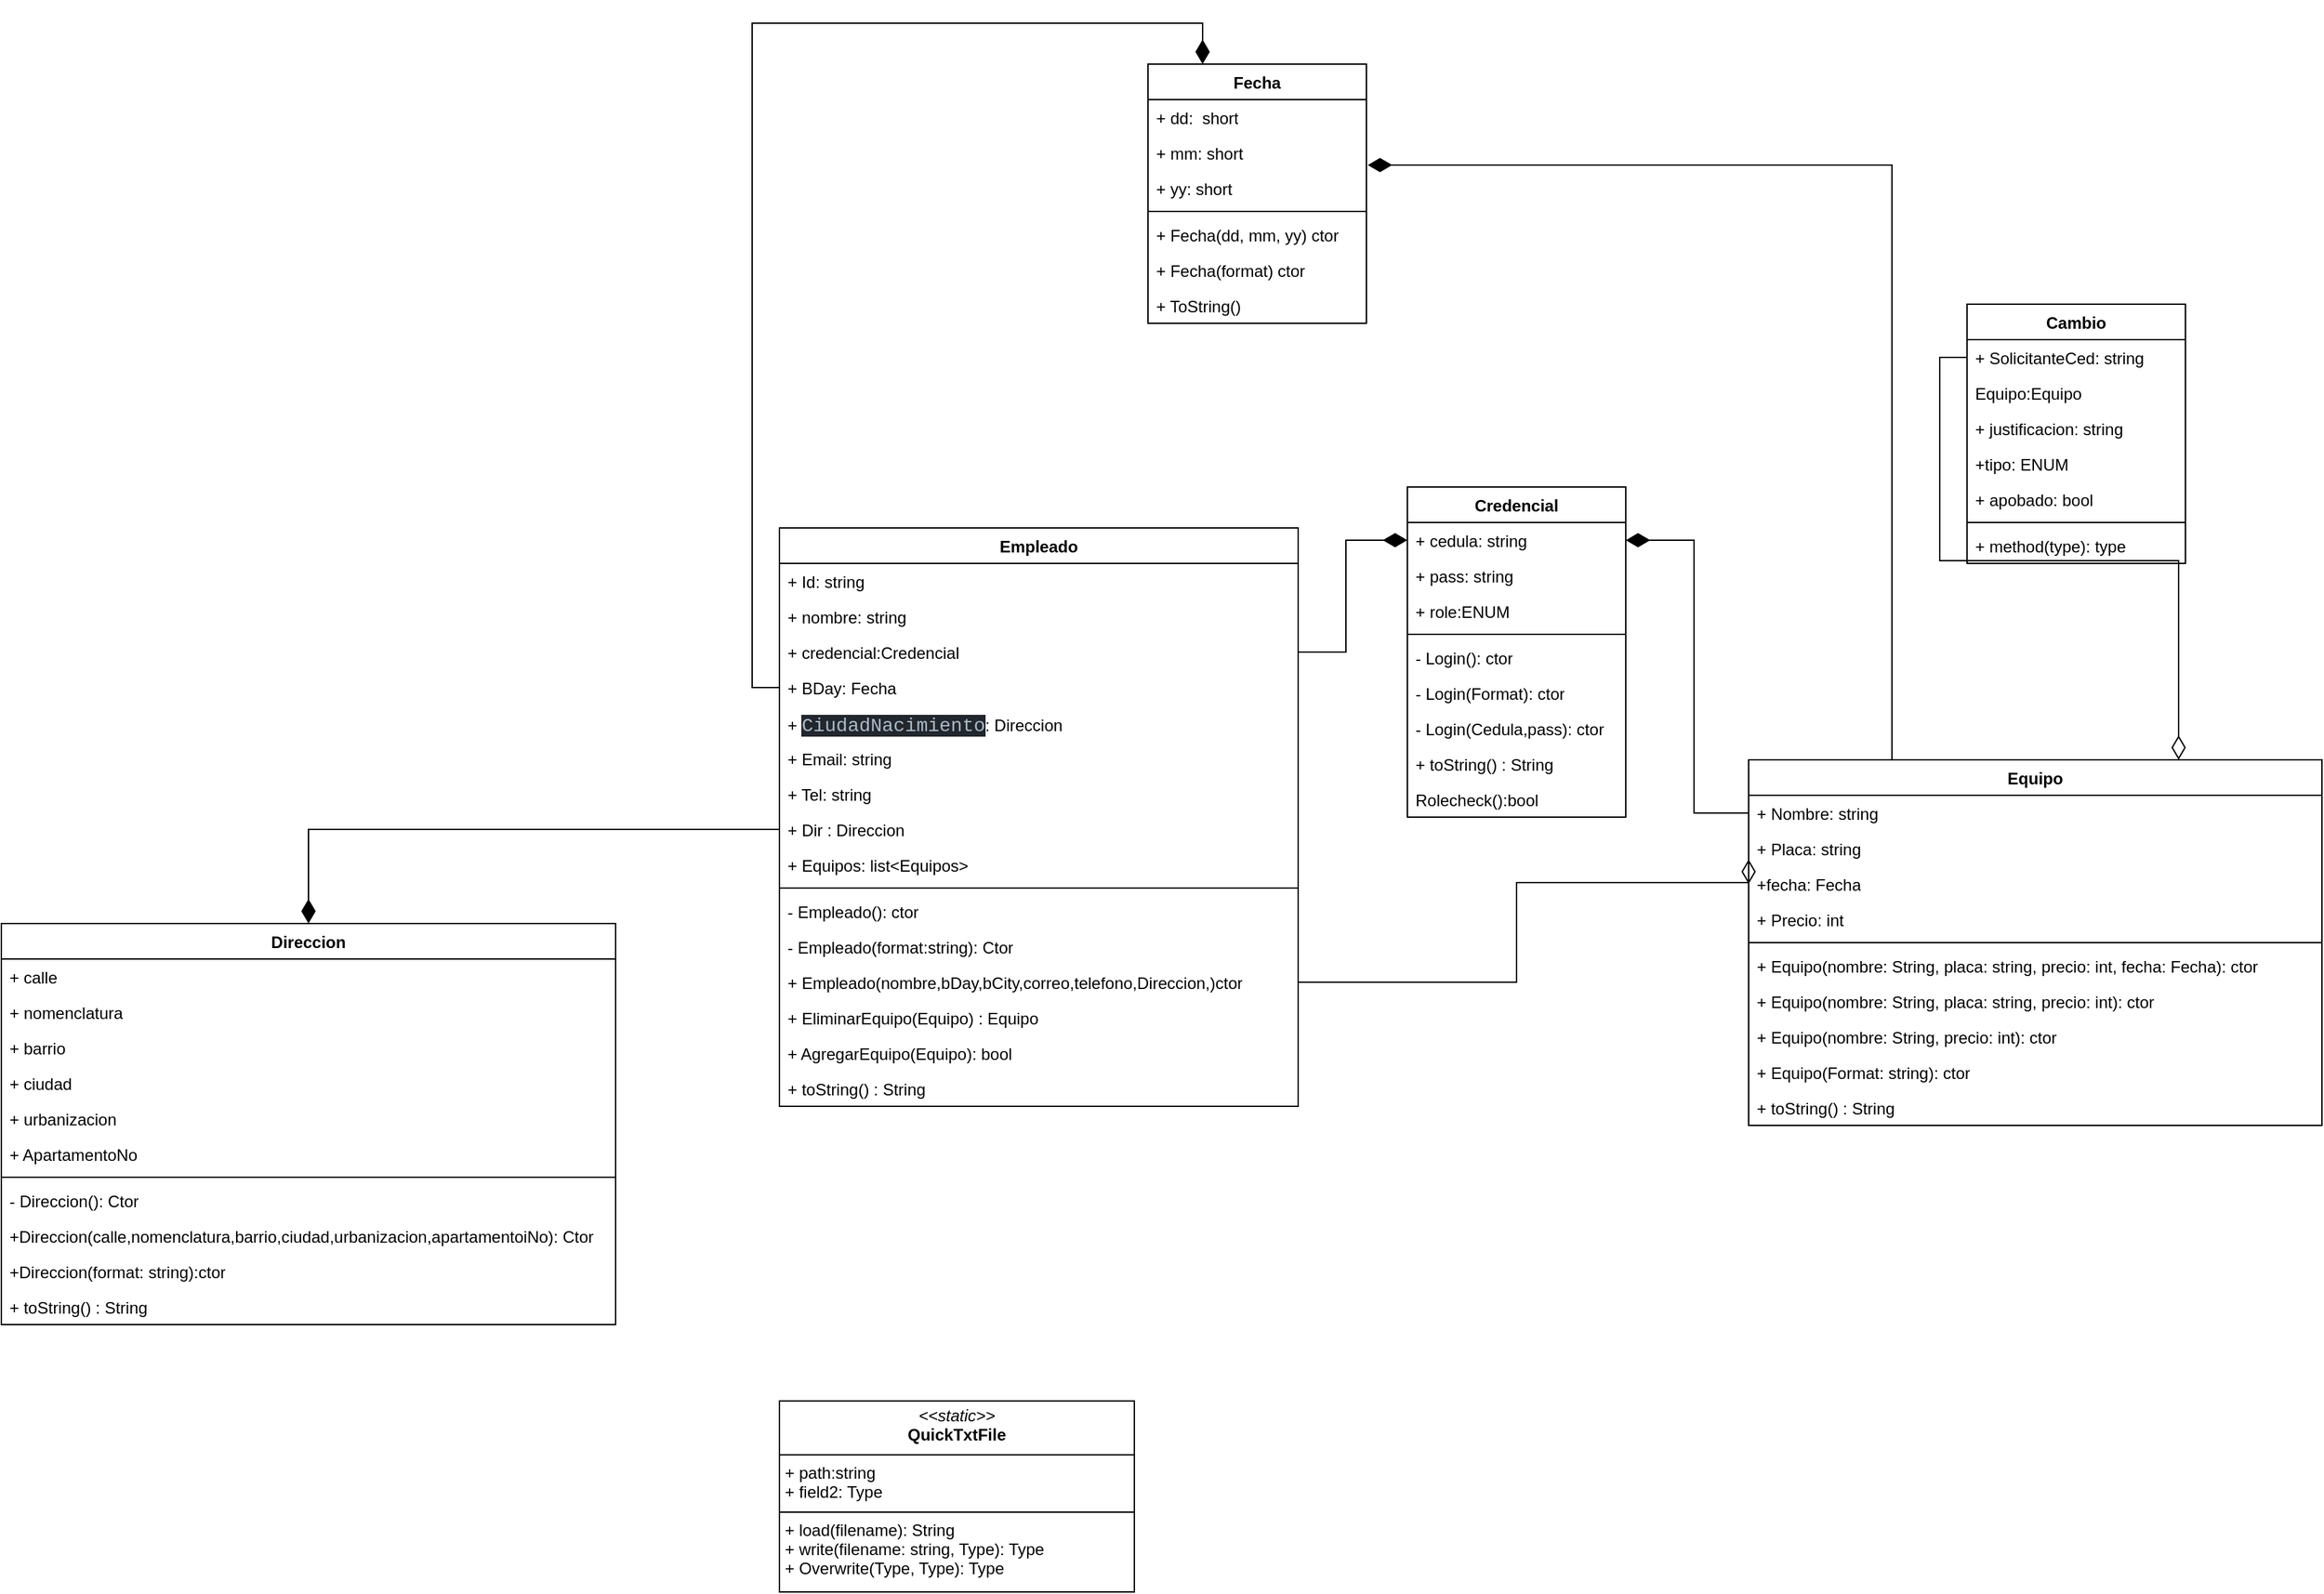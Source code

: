 <mxfile version="26.0.4">
  <diagram id="C5RBs43oDa-KdzZeNtuy" name="Page-1">
    <mxGraphModel dx="2261" dy="2053" grid="1" gridSize="10" guides="1" tooltips="1" connect="1" arrows="1" fold="1" page="1" pageScale="1" pageWidth="827" pageHeight="1169" math="0" shadow="0">
      <root>
        <mxCell id="WIyWlLk6GJQsqaUBKTNV-0" />
        <mxCell id="WIyWlLk6GJQsqaUBKTNV-1" parent="WIyWlLk6GJQsqaUBKTNV-0" />
        <mxCell id="ZdUI3SXpJkCqyWtILBVJ-0" value="Empleado" style="swimlane;fontStyle=1;align=center;verticalAlign=top;childLayout=stackLayout;horizontal=1;startSize=26;horizontalStack=0;resizeParent=1;resizeParentMax=0;resizeLast=0;collapsible=1;marginBottom=0;whiteSpace=wrap;html=1;" parent="WIyWlLk6GJQsqaUBKTNV-1" vertex="1">
          <mxGeometry x="-170" y="40" width="380" height="424" as="geometry" />
        </mxCell>
        <mxCell id="7TW76NbeuyDoqhEJwyQ5-0" value="+ Id: string" style="text;strokeColor=none;fillColor=none;align=left;verticalAlign=top;spacingLeft=4;spacingRight=4;overflow=hidden;rotatable=0;points=[[0,0.5],[1,0.5]];portConstraint=eastwest;whiteSpace=wrap;html=1;" vertex="1" parent="ZdUI3SXpJkCqyWtILBVJ-0">
          <mxGeometry y="26" width="380" height="26" as="geometry" />
        </mxCell>
        <mxCell id="ZdUI3SXpJkCqyWtILBVJ-1" value="+ nombre: string" style="text;strokeColor=none;fillColor=none;align=left;verticalAlign=top;spacingLeft=4;spacingRight=4;overflow=hidden;rotatable=0;points=[[0,0.5],[1,0.5]];portConstraint=eastwest;whiteSpace=wrap;html=1;" parent="ZdUI3SXpJkCqyWtILBVJ-0" vertex="1">
          <mxGeometry y="52" width="380" height="26" as="geometry" />
        </mxCell>
        <mxCell id="vxeUpSe_MEf5CxoSm9Vc-2" value="+ credencial:Credencial" style="text;strokeColor=none;fillColor=none;align=left;verticalAlign=top;spacingLeft=4;spacingRight=4;overflow=hidden;rotatable=0;points=[[0,0.5],[1,0.5]];portConstraint=eastwest;whiteSpace=wrap;html=1;" parent="ZdUI3SXpJkCqyWtILBVJ-0" vertex="1">
          <mxGeometry y="78" width="380" height="26" as="geometry" />
        </mxCell>
        <mxCell id="vxeUpSe_MEf5CxoSm9Vc-3" value="+ BDay: Fecha" style="text;strokeColor=none;fillColor=none;align=left;verticalAlign=top;spacingLeft=4;spacingRight=4;overflow=hidden;rotatable=0;points=[[0,0.5],[1,0.5]];portConstraint=eastwest;whiteSpace=wrap;html=1;" parent="ZdUI3SXpJkCqyWtILBVJ-0" vertex="1">
          <mxGeometry y="104" width="380" height="26" as="geometry" />
        </mxCell>
        <mxCell id="vxeUpSe_MEf5CxoSm9Vc-4" value="+&amp;nbsp;&lt;span style=&quot;background-color: rgb(34, 39, 46); color: rgb(173, 186, 199); font-family: Consolas, &amp;quot;Courier New&amp;quot;, monospace; font-size: 14px; white-space: pre;&quot;&gt;CiudadNacimiento&lt;/span&gt;&lt;span style=&quot;background-color: transparent; color: light-dark(rgb(0, 0, 0), rgb(255, 255, 255));&quot;&gt;: Direccion&lt;/span&gt;" style="text;strokeColor=none;fillColor=none;align=left;verticalAlign=top;spacingLeft=4;spacingRight=4;overflow=hidden;rotatable=0;points=[[0,0.5],[1,0.5]];portConstraint=eastwest;whiteSpace=wrap;html=1;" parent="ZdUI3SXpJkCqyWtILBVJ-0" vertex="1">
          <mxGeometry y="130" width="380" height="26" as="geometry" />
        </mxCell>
        <mxCell id="vxeUpSe_MEf5CxoSm9Vc-5" value="+ Email: string" style="text;strokeColor=none;fillColor=none;align=left;verticalAlign=top;spacingLeft=4;spacingRight=4;overflow=hidden;rotatable=0;points=[[0,0.5],[1,0.5]];portConstraint=eastwest;whiteSpace=wrap;html=1;" parent="ZdUI3SXpJkCqyWtILBVJ-0" vertex="1">
          <mxGeometry y="156" width="380" height="26" as="geometry" />
        </mxCell>
        <mxCell id="vxeUpSe_MEf5CxoSm9Vc-6" value="+ Tel: string" style="text;strokeColor=none;fillColor=none;align=left;verticalAlign=top;spacingLeft=4;spacingRight=4;overflow=hidden;rotatable=0;points=[[0,0.5],[1,0.5]];portConstraint=eastwest;whiteSpace=wrap;html=1;" parent="ZdUI3SXpJkCqyWtILBVJ-0" vertex="1">
          <mxGeometry y="182" width="380" height="26" as="geometry" />
        </mxCell>
        <mxCell id="vxeUpSe_MEf5CxoSm9Vc-57" value="+ Dir : Direccion" style="text;strokeColor=none;fillColor=none;align=left;verticalAlign=top;spacingLeft=4;spacingRight=4;overflow=hidden;rotatable=0;points=[[0,0.5],[1,0.5]];portConstraint=eastwest;whiteSpace=wrap;html=1;" parent="ZdUI3SXpJkCqyWtILBVJ-0" vertex="1">
          <mxGeometry y="208" width="380" height="26" as="geometry" />
        </mxCell>
        <mxCell id="vxeUpSe_MEf5CxoSm9Vc-61" value="+ Equipos: list&amp;lt;Equipos&amp;gt;" style="text;strokeColor=none;fillColor=none;align=left;verticalAlign=top;spacingLeft=4;spacingRight=4;overflow=hidden;rotatable=0;points=[[0,0.5],[1,0.5]];portConstraint=eastwest;whiteSpace=wrap;html=1;" parent="ZdUI3SXpJkCqyWtILBVJ-0" vertex="1">
          <mxGeometry y="234" width="380" height="26" as="geometry" />
        </mxCell>
        <mxCell id="ZdUI3SXpJkCqyWtILBVJ-2" value="" style="line;strokeWidth=1;fillColor=none;align=left;verticalAlign=middle;spacingTop=-1;spacingLeft=3;spacingRight=3;rotatable=0;labelPosition=right;points=[];portConstraint=eastwest;strokeColor=inherit;" parent="ZdUI3SXpJkCqyWtILBVJ-0" vertex="1">
          <mxGeometry y="260" width="380" height="8" as="geometry" />
        </mxCell>
        <mxCell id="vxeUpSe_MEf5CxoSm9Vc-74" value="- Empleado(): ctor" style="text;strokeColor=none;fillColor=none;align=left;verticalAlign=top;spacingLeft=4;spacingRight=4;overflow=hidden;rotatable=0;points=[[0,0.5],[1,0.5]];portConstraint=eastwest;whiteSpace=wrap;html=1;" parent="ZdUI3SXpJkCqyWtILBVJ-0" vertex="1">
          <mxGeometry y="268" width="380" height="26" as="geometry" />
        </mxCell>
        <mxCell id="l-f4Wty4SoQeA7rM4Igt-6" value="- Empleado(format:string): Ctor" style="text;strokeColor=none;fillColor=none;align=left;verticalAlign=top;spacingLeft=4;spacingRight=4;overflow=hidden;rotatable=0;points=[[0,0.5],[1,0.5]];portConstraint=eastwest;whiteSpace=wrap;html=1;" parent="ZdUI3SXpJkCqyWtILBVJ-0" vertex="1">
          <mxGeometry y="294" width="380" height="26" as="geometry" />
        </mxCell>
        <mxCell id="l-f4Wty4SoQeA7rM4Igt-1" value="+ Empleado(nombre,bDay,bCity,correo,telefono,Direccion,)ctor" style="text;strokeColor=none;fillColor=none;align=left;verticalAlign=top;spacingLeft=4;spacingRight=4;overflow=hidden;rotatable=0;points=[[0,0.5],[1,0.5]];portConstraint=eastwest;whiteSpace=wrap;html=1;" parent="ZdUI3SXpJkCqyWtILBVJ-0" vertex="1">
          <mxGeometry y="320" width="380" height="26" as="geometry" />
        </mxCell>
        <mxCell id="l-f4Wty4SoQeA7rM4Igt-0" value="+ EliminarEquipo(Equipo) : Equipo" style="text;strokeColor=none;fillColor=none;align=left;verticalAlign=top;spacingLeft=4;spacingRight=4;overflow=hidden;rotatable=0;points=[[0,0.5],[1,0.5]];portConstraint=eastwest;whiteSpace=wrap;html=1;" parent="ZdUI3SXpJkCqyWtILBVJ-0" vertex="1">
          <mxGeometry y="346" width="380" height="26" as="geometry" />
        </mxCell>
        <mxCell id="vxeUpSe_MEf5CxoSm9Vc-75" value="+ AgregarEquipo(Equipo): bool" style="text;strokeColor=none;fillColor=none;align=left;verticalAlign=top;spacingLeft=4;spacingRight=4;overflow=hidden;rotatable=0;points=[[0,0.5],[1,0.5]];portConstraint=eastwest;whiteSpace=wrap;html=1;" parent="ZdUI3SXpJkCqyWtILBVJ-0" vertex="1">
          <mxGeometry y="372" width="380" height="26" as="geometry" />
        </mxCell>
        <mxCell id="l-f4Wty4SoQeA7rM4Igt-7" value="+ toString() : String" style="text;strokeColor=none;fillColor=none;align=left;verticalAlign=top;spacingLeft=4;spacingRight=4;overflow=hidden;rotatable=0;points=[[0,0.5],[1,0.5]];portConstraint=eastwest;whiteSpace=wrap;html=1;" parent="ZdUI3SXpJkCqyWtILBVJ-0" vertex="1">
          <mxGeometry y="398" width="380" height="26" as="geometry" />
        </mxCell>
        <mxCell id="vxeUpSe_MEf5CxoSm9Vc-55" style="rounded=0;orthogonalLoop=1;jettySize=auto;html=1;exitX=0.25;exitY=0;exitDx=0;exitDy=0;entryX=0;entryY=0.5;entryDx=0;entryDy=0;startArrow=diamondThin;startFill=1;endArrow=none;endFill=0;startSize=15;endSize=15;edgeStyle=orthogonalEdgeStyle;" parent="WIyWlLk6GJQsqaUBKTNV-1" source="ZdUI3SXpJkCqyWtILBVJ-4" target="vxeUpSe_MEf5CxoSm9Vc-3" edge="1">
          <mxGeometry relative="1" as="geometry" />
        </mxCell>
        <mxCell id="ZdUI3SXpJkCqyWtILBVJ-4" value="Fecha" style="swimlane;fontStyle=1;align=center;verticalAlign=top;childLayout=stackLayout;horizontal=1;startSize=26;horizontalStack=0;resizeParent=1;resizeParentMax=0;resizeLast=0;collapsible=1;marginBottom=0;whiteSpace=wrap;html=1;" parent="WIyWlLk6GJQsqaUBKTNV-1" vertex="1">
          <mxGeometry x="100" y="-300" width="160" height="190" as="geometry" />
        </mxCell>
        <mxCell id="ZdUI3SXpJkCqyWtILBVJ-5" value="+ dd:&amp;nbsp; short" style="text;strokeColor=none;fillColor=none;align=left;verticalAlign=top;spacingLeft=4;spacingRight=4;overflow=hidden;rotatable=0;points=[[0,0.5],[1,0.5]];portConstraint=eastwest;whiteSpace=wrap;html=1;" parent="ZdUI3SXpJkCqyWtILBVJ-4" vertex="1">
          <mxGeometry y="26" width="160" height="26" as="geometry" />
        </mxCell>
        <mxCell id="vxeUpSe_MEf5CxoSm9Vc-0" value="+ mm: short" style="text;strokeColor=none;fillColor=none;align=left;verticalAlign=top;spacingLeft=4;spacingRight=4;overflow=hidden;rotatable=0;points=[[0,0.5],[1,0.5]];portConstraint=eastwest;whiteSpace=wrap;html=1;" parent="ZdUI3SXpJkCqyWtILBVJ-4" vertex="1">
          <mxGeometry y="52" width="160" height="26" as="geometry" />
        </mxCell>
        <mxCell id="vxeUpSe_MEf5CxoSm9Vc-1" value="+ yy: short" style="text;strokeColor=none;fillColor=none;align=left;verticalAlign=top;spacingLeft=4;spacingRight=4;overflow=hidden;rotatable=0;points=[[0,0.5],[1,0.5]];portConstraint=eastwest;whiteSpace=wrap;html=1;" parent="ZdUI3SXpJkCqyWtILBVJ-4" vertex="1">
          <mxGeometry y="78" width="160" height="26" as="geometry" />
        </mxCell>
        <mxCell id="ZdUI3SXpJkCqyWtILBVJ-6" value="" style="line;strokeWidth=1;fillColor=none;align=left;verticalAlign=middle;spacingTop=-1;spacingLeft=3;spacingRight=3;rotatable=0;labelPosition=right;points=[];portConstraint=eastwest;strokeColor=inherit;" parent="ZdUI3SXpJkCqyWtILBVJ-4" vertex="1">
          <mxGeometry y="104" width="160" height="8" as="geometry" />
        </mxCell>
        <mxCell id="ZdUI3SXpJkCqyWtILBVJ-7" value="+ Fecha(dd, mm, yy) ctor" style="text;strokeColor=none;fillColor=none;align=left;verticalAlign=top;spacingLeft=4;spacingRight=4;overflow=hidden;rotatable=0;points=[[0,0.5],[1,0.5]];portConstraint=eastwest;whiteSpace=wrap;html=1;" parent="ZdUI3SXpJkCqyWtILBVJ-4" vertex="1">
          <mxGeometry y="112" width="160" height="26" as="geometry" />
        </mxCell>
        <mxCell id="l-f4Wty4SoQeA7rM4Igt-8" value="+ Fecha(format) ctor" style="text;strokeColor=none;fillColor=none;align=left;verticalAlign=top;spacingLeft=4;spacingRight=4;overflow=hidden;rotatable=0;points=[[0,0.5],[1,0.5]];portConstraint=eastwest;whiteSpace=wrap;html=1;" parent="ZdUI3SXpJkCqyWtILBVJ-4" vertex="1">
          <mxGeometry y="138" width="160" height="26" as="geometry" />
        </mxCell>
        <mxCell id="l-f4Wty4SoQeA7rM4Igt-9" value="+ ToString()" style="text;strokeColor=none;fillColor=none;align=left;verticalAlign=top;spacingLeft=4;spacingRight=4;overflow=hidden;rotatable=0;points=[[0,0.5],[1,0.5]];portConstraint=eastwest;whiteSpace=wrap;html=1;" parent="ZdUI3SXpJkCqyWtILBVJ-4" vertex="1">
          <mxGeometry y="164" width="160" height="26" as="geometry" />
        </mxCell>
        <mxCell id="ZdUI3SXpJkCqyWtILBVJ-8" value="Direccion" style="swimlane;fontStyle=1;align=center;verticalAlign=top;childLayout=stackLayout;horizontal=1;startSize=26;horizontalStack=0;resizeParent=1;resizeParentMax=0;resizeLast=0;collapsible=1;marginBottom=0;whiteSpace=wrap;html=1;" parent="WIyWlLk6GJQsqaUBKTNV-1" vertex="1">
          <mxGeometry x="-740" y="330" width="450" height="294" as="geometry" />
        </mxCell>
        <mxCell id="ZdUI3SXpJkCqyWtILBVJ-9" value="+ calle" style="text;strokeColor=none;fillColor=none;align=left;verticalAlign=top;spacingLeft=4;spacingRight=4;overflow=hidden;rotatable=0;points=[[0,0.5],[1,0.5]];portConstraint=eastwest;whiteSpace=wrap;html=1;" parent="ZdUI3SXpJkCqyWtILBVJ-8" vertex="1">
          <mxGeometry y="26" width="450" height="26" as="geometry" />
        </mxCell>
        <mxCell id="vxeUpSe_MEf5CxoSm9Vc-8" value="+ nomenclatura" style="text;strokeColor=none;fillColor=none;align=left;verticalAlign=top;spacingLeft=4;spacingRight=4;overflow=hidden;rotatable=0;points=[[0,0.5],[1,0.5]];portConstraint=eastwest;whiteSpace=wrap;html=1;" parent="ZdUI3SXpJkCqyWtILBVJ-8" vertex="1">
          <mxGeometry y="52" width="450" height="26" as="geometry" />
        </mxCell>
        <mxCell id="vxeUpSe_MEf5CxoSm9Vc-9" value="+ barrio" style="text;strokeColor=none;fillColor=none;align=left;verticalAlign=top;spacingLeft=4;spacingRight=4;overflow=hidden;rotatable=0;points=[[0,0.5],[1,0.5]];portConstraint=eastwest;whiteSpace=wrap;html=1;" parent="ZdUI3SXpJkCqyWtILBVJ-8" vertex="1">
          <mxGeometry y="78" width="450" height="26" as="geometry" />
        </mxCell>
        <mxCell id="vxeUpSe_MEf5CxoSm9Vc-10" value="+ ciudad" style="text;strokeColor=none;fillColor=none;align=left;verticalAlign=top;spacingLeft=4;spacingRight=4;overflow=hidden;rotatable=0;points=[[0,0.5],[1,0.5]];portConstraint=eastwest;whiteSpace=wrap;html=1;" parent="ZdUI3SXpJkCqyWtILBVJ-8" vertex="1">
          <mxGeometry y="104" width="450" height="26" as="geometry" />
        </mxCell>
        <mxCell id="vxeUpSe_MEf5CxoSm9Vc-11" value="+ urbanizacion" style="text;strokeColor=none;fillColor=none;align=left;verticalAlign=top;spacingLeft=4;spacingRight=4;overflow=hidden;rotatable=0;points=[[0,0.5],[1,0.5]];portConstraint=eastwest;whiteSpace=wrap;html=1;" parent="ZdUI3SXpJkCqyWtILBVJ-8" vertex="1">
          <mxGeometry y="130" width="450" height="26" as="geometry" />
        </mxCell>
        <mxCell id="vxeUpSe_MEf5CxoSm9Vc-12" value="+ ApartamentoNo" style="text;strokeColor=none;fillColor=none;align=left;verticalAlign=top;spacingLeft=4;spacingRight=4;overflow=hidden;rotatable=0;points=[[0,0.5],[1,0.5]];portConstraint=eastwest;whiteSpace=wrap;html=1;" parent="ZdUI3SXpJkCqyWtILBVJ-8" vertex="1">
          <mxGeometry y="156" width="450" height="26" as="geometry" />
        </mxCell>
        <mxCell id="ZdUI3SXpJkCqyWtILBVJ-10" value="" style="line;strokeWidth=1;fillColor=none;align=left;verticalAlign=middle;spacingTop=-1;spacingLeft=3;spacingRight=3;rotatable=0;labelPosition=right;points=[];portConstraint=eastwest;strokeColor=inherit;" parent="ZdUI3SXpJkCqyWtILBVJ-8" vertex="1">
          <mxGeometry y="182" width="450" height="8" as="geometry" />
        </mxCell>
        <mxCell id="ZdUI3SXpJkCqyWtILBVJ-11" value="- Direccion(): Ctor" style="text;strokeColor=none;fillColor=none;align=left;verticalAlign=top;spacingLeft=4;spacingRight=4;overflow=hidden;rotatable=0;points=[[0,0.5],[1,0.5]];portConstraint=eastwest;whiteSpace=wrap;html=1;" parent="ZdUI3SXpJkCqyWtILBVJ-8" vertex="1">
          <mxGeometry y="190" width="450" height="26" as="geometry" />
        </mxCell>
        <mxCell id="l-f4Wty4SoQeA7rM4Igt-4" value="+Direccion(calle,nomenclatura,barrio,ciudad,urbanizacion,apartamentoiNo): Ctor" style="text;strokeColor=none;fillColor=none;align=left;verticalAlign=top;spacingLeft=4;spacingRight=4;overflow=hidden;rotatable=0;points=[[0,0.5],[1,0.5]];portConstraint=eastwest;whiteSpace=wrap;html=1;" parent="ZdUI3SXpJkCqyWtILBVJ-8" vertex="1">
          <mxGeometry y="216" width="450" height="26" as="geometry" />
        </mxCell>
        <mxCell id="l-f4Wty4SoQeA7rM4Igt-5" value="+Direccion(format: string):ctor" style="text;strokeColor=none;fillColor=none;align=left;verticalAlign=top;spacingLeft=4;spacingRight=4;overflow=hidden;rotatable=0;points=[[0,0.5],[1,0.5]];portConstraint=eastwest;whiteSpace=wrap;html=1;" parent="ZdUI3SXpJkCqyWtILBVJ-8" vertex="1">
          <mxGeometry y="242" width="450" height="26" as="geometry" />
        </mxCell>
        <mxCell id="l-f4Wty4SoQeA7rM4Igt-18" value="+ toString() : String" style="text;strokeColor=none;fillColor=none;align=left;verticalAlign=top;spacingLeft=4;spacingRight=4;overflow=hidden;rotatable=0;points=[[0,0.5],[1,0.5]];portConstraint=eastwest;whiteSpace=wrap;html=1;" parent="ZdUI3SXpJkCqyWtILBVJ-8" vertex="1">
          <mxGeometry y="268" width="450" height="26" as="geometry" />
        </mxCell>
        <mxCell id="vxeUpSe_MEf5CxoSm9Vc-15" value="&lt;p style=&quot;margin:0px;margin-top:4px;text-align:center;&quot;&gt;&lt;i&gt;&amp;lt;&amp;lt;static&amp;gt;&amp;gt;&lt;/i&gt;&lt;br&gt;&lt;b&gt;QuickTxtFile&lt;/b&gt;&lt;/p&gt;&lt;hr size=&quot;1&quot; style=&quot;border-style:solid;&quot;&gt;&lt;p style=&quot;margin:0px;margin-left:4px;&quot;&gt;+ path:string&lt;br&gt;+ field2: Type&lt;/p&gt;&lt;hr size=&quot;1&quot; style=&quot;border-style:solid;&quot;&gt;&lt;p style=&quot;margin:0px;margin-left:4px;&quot;&gt;+ load(filename): String&lt;br&gt;+ write(filename: string, Type): Type&lt;/p&gt;&lt;p style=&quot;margin:0px;margin-left:4px;&quot;&gt;+ Overwrite(Type, Type): Type&lt;br&gt;&lt;/p&gt;" style="verticalAlign=top;align=left;overflow=fill;html=1;whiteSpace=wrap;" parent="WIyWlLk6GJQsqaUBKTNV-1" vertex="1">
          <mxGeometry x="-170" y="680" width="260" height="140" as="geometry" />
        </mxCell>
        <mxCell id="vxeUpSe_MEf5CxoSm9Vc-18" value="Credencial" style="swimlane;fontStyle=1;align=center;verticalAlign=top;childLayout=stackLayout;horizontal=1;startSize=26;horizontalStack=0;resizeParent=1;resizeParentMax=0;resizeLast=0;collapsible=1;marginBottom=0;whiteSpace=wrap;html=1;" parent="WIyWlLk6GJQsqaUBKTNV-1" vertex="1">
          <mxGeometry x="290" y="10" width="160" height="242" as="geometry" />
        </mxCell>
        <mxCell id="vxeUpSe_MEf5CxoSm9Vc-19" value="+ cedula: string" style="text;strokeColor=none;fillColor=none;align=left;verticalAlign=top;spacingLeft=4;spacingRight=4;overflow=hidden;rotatable=0;points=[[0,0.5],[1,0.5]];portConstraint=eastwest;whiteSpace=wrap;html=1;" parent="vxeUpSe_MEf5CxoSm9Vc-18" vertex="1">
          <mxGeometry y="26" width="160" height="26" as="geometry" />
        </mxCell>
        <mxCell id="vxeUpSe_MEf5CxoSm9Vc-20" value="+ pass: string" style="text;strokeColor=none;fillColor=none;align=left;verticalAlign=top;spacingLeft=4;spacingRight=4;overflow=hidden;rotatable=0;points=[[0,0.5],[1,0.5]];portConstraint=eastwest;whiteSpace=wrap;html=1;" parent="vxeUpSe_MEf5CxoSm9Vc-18" vertex="1">
          <mxGeometry y="52" width="160" height="26" as="geometry" />
        </mxCell>
        <mxCell id="vxeUpSe_MEf5CxoSm9Vc-17" value="+ role:ENUM&amp;nbsp;" style="text;strokeColor=none;fillColor=none;align=left;verticalAlign=top;spacingLeft=4;spacingRight=4;overflow=hidden;rotatable=0;points=[[0,0.5],[1,0.5]];portConstraint=eastwest;whiteSpace=wrap;html=1;" parent="vxeUpSe_MEf5CxoSm9Vc-18" vertex="1">
          <mxGeometry y="78" width="160" height="26" as="geometry" />
        </mxCell>
        <mxCell id="vxeUpSe_MEf5CxoSm9Vc-22" value="" style="line;strokeWidth=1;fillColor=none;align=left;verticalAlign=middle;spacingTop=-1;spacingLeft=3;spacingRight=3;rotatable=0;labelPosition=right;points=[];portConstraint=eastwest;strokeColor=inherit;" parent="vxeUpSe_MEf5CxoSm9Vc-18" vertex="1">
          <mxGeometry y="104" width="160" height="8" as="geometry" />
        </mxCell>
        <mxCell id="vxeUpSe_MEf5CxoSm9Vc-23" value="- Login(): ctor" style="text;strokeColor=none;fillColor=none;align=left;verticalAlign=top;spacingLeft=4;spacingRight=4;overflow=hidden;rotatable=0;points=[[0,0.5],[1,0.5]];portConstraint=eastwest;whiteSpace=wrap;html=1;" parent="vxeUpSe_MEf5CxoSm9Vc-18" vertex="1">
          <mxGeometry y="112" width="160" height="26" as="geometry" />
        </mxCell>
        <mxCell id="l-f4Wty4SoQeA7rM4Igt-15" value="- Login(Format): ctor" style="text;strokeColor=none;fillColor=none;align=left;verticalAlign=top;spacingLeft=4;spacingRight=4;overflow=hidden;rotatable=0;points=[[0,0.5],[1,0.5]];portConstraint=eastwest;whiteSpace=wrap;html=1;" parent="vxeUpSe_MEf5CxoSm9Vc-18" vertex="1">
          <mxGeometry y="138" width="160" height="26" as="geometry" />
        </mxCell>
        <mxCell id="l-f4Wty4SoQeA7rM4Igt-16" value="- Login(Cedula,pass): ctor" style="text;strokeColor=none;fillColor=none;align=left;verticalAlign=top;spacingLeft=4;spacingRight=4;overflow=hidden;rotatable=0;points=[[0,0.5],[1,0.5]];portConstraint=eastwest;whiteSpace=wrap;html=1;" parent="vxeUpSe_MEf5CxoSm9Vc-18" vertex="1">
          <mxGeometry y="164" width="160" height="26" as="geometry" />
        </mxCell>
        <mxCell id="l-f4Wty4SoQeA7rM4Igt-14" value="+ toString() : String" style="text;strokeColor=none;fillColor=none;align=left;verticalAlign=top;spacingLeft=4;spacingRight=4;overflow=hidden;rotatable=0;points=[[0,0.5],[1,0.5]];portConstraint=eastwest;whiteSpace=wrap;html=1;" parent="vxeUpSe_MEf5CxoSm9Vc-18" vertex="1">
          <mxGeometry y="190" width="160" height="26" as="geometry" />
        </mxCell>
        <mxCell id="l-f4Wty4SoQeA7rM4Igt-13" value="Rolecheck():bool" style="text;strokeColor=none;fillColor=none;align=left;verticalAlign=top;spacingLeft=4;spacingRight=4;overflow=hidden;rotatable=0;points=[[0,0.5],[1,0.5]];portConstraint=eastwest;whiteSpace=wrap;html=1;" parent="vxeUpSe_MEf5CxoSm9Vc-18" vertex="1">
          <mxGeometry y="216" width="160" height="26" as="geometry" />
        </mxCell>
        <mxCell id="vxeUpSe_MEf5CxoSm9Vc-39" value="Equipo" style="swimlane;fontStyle=1;align=center;verticalAlign=top;childLayout=stackLayout;horizontal=1;startSize=26;horizontalStack=0;resizeParent=1;resizeParentMax=0;resizeLast=0;collapsible=1;marginBottom=0;whiteSpace=wrap;html=1;" parent="WIyWlLk6GJQsqaUBKTNV-1" vertex="1">
          <mxGeometry x="540" y="210" width="420" height="268" as="geometry" />
        </mxCell>
        <mxCell id="vxeUpSe_MEf5CxoSm9Vc-40" value="+ Nombre: string" style="text;strokeColor=none;fillColor=none;align=left;verticalAlign=top;spacingLeft=4;spacingRight=4;overflow=hidden;rotatable=0;points=[[0,0.5],[1,0.5]];portConstraint=eastwest;whiteSpace=wrap;html=1;" parent="vxeUpSe_MEf5CxoSm9Vc-39" vertex="1">
          <mxGeometry y="26" width="420" height="26" as="geometry" />
        </mxCell>
        <mxCell id="vxeUpSe_MEf5CxoSm9Vc-41" value="+ Placa: string" style="text;strokeColor=none;fillColor=none;align=left;verticalAlign=top;spacingLeft=4;spacingRight=4;overflow=hidden;rotatable=0;points=[[0,0.5],[1,0.5]];portConstraint=eastwest;whiteSpace=wrap;html=1;" parent="vxeUpSe_MEf5CxoSm9Vc-39" vertex="1">
          <mxGeometry y="52" width="420" height="26" as="geometry" />
        </mxCell>
        <mxCell id="vxeUpSe_MEf5CxoSm9Vc-42" value="+fecha: Fecha" style="text;strokeColor=none;fillColor=none;align=left;verticalAlign=top;spacingLeft=4;spacingRight=4;overflow=hidden;rotatable=0;points=[[0,0.5],[1,0.5]];portConstraint=eastwest;whiteSpace=wrap;html=1;" parent="vxeUpSe_MEf5CxoSm9Vc-39" vertex="1">
          <mxGeometry y="78" width="420" height="26" as="geometry" />
        </mxCell>
        <mxCell id="vxeUpSe_MEf5CxoSm9Vc-63" value="+ Precio: int" style="text;strokeColor=none;fillColor=none;align=left;verticalAlign=top;spacingLeft=4;spacingRight=4;overflow=hidden;rotatable=0;points=[[0,0.5],[1,0.5]];portConstraint=eastwest;whiteSpace=wrap;html=1;" parent="vxeUpSe_MEf5CxoSm9Vc-39" vertex="1">
          <mxGeometry y="104" width="420" height="26" as="geometry" />
        </mxCell>
        <mxCell id="vxeUpSe_MEf5CxoSm9Vc-43" value="" style="line;strokeWidth=1;fillColor=none;align=left;verticalAlign=middle;spacingTop=-1;spacingLeft=3;spacingRight=3;rotatable=0;labelPosition=right;points=[];portConstraint=eastwest;strokeColor=inherit;" parent="vxeUpSe_MEf5CxoSm9Vc-39" vertex="1">
          <mxGeometry y="130" width="420" height="8" as="geometry" />
        </mxCell>
        <mxCell id="vxeUpSe_MEf5CxoSm9Vc-65" value="+ Equipo(nombre: String, placa: string, precio: int, fecha: Fecha): ctor" style="text;strokeColor=none;fillColor=none;align=left;verticalAlign=top;spacingLeft=4;spacingRight=4;overflow=hidden;rotatable=0;points=[[0,0.5],[1,0.5]];portConstraint=eastwest;whiteSpace=wrap;html=1;" parent="vxeUpSe_MEf5CxoSm9Vc-39" vertex="1">
          <mxGeometry y="138" width="420" height="26" as="geometry" />
        </mxCell>
        <mxCell id="vxeUpSe_MEf5CxoSm9Vc-44" value="+ Equipo(nombre: String, placa: string, precio: int): ctor" style="text;strokeColor=none;fillColor=none;align=left;verticalAlign=top;spacingLeft=4;spacingRight=4;overflow=hidden;rotatable=0;points=[[0,0.5],[1,0.5]];portConstraint=eastwest;whiteSpace=wrap;html=1;" parent="vxeUpSe_MEf5CxoSm9Vc-39" vertex="1">
          <mxGeometry y="164" width="420" height="26" as="geometry" />
        </mxCell>
        <mxCell id="vxeUpSe_MEf5CxoSm9Vc-67" value="+ Equipo(nombre: String, precio: int): ctor" style="text;strokeColor=none;fillColor=none;align=left;verticalAlign=top;spacingLeft=4;spacingRight=4;overflow=hidden;rotatable=0;points=[[0,0.5],[1,0.5]];portConstraint=eastwest;whiteSpace=wrap;html=1;" parent="vxeUpSe_MEf5CxoSm9Vc-39" vertex="1">
          <mxGeometry y="190" width="420" height="26" as="geometry" />
        </mxCell>
        <mxCell id="l-f4Wty4SoQeA7rM4Igt-11" value="+ Equipo(Format: string): ctor" style="text;strokeColor=none;fillColor=none;align=left;verticalAlign=top;spacingLeft=4;spacingRight=4;overflow=hidden;rotatable=0;points=[[0,0.5],[1,0.5]];portConstraint=eastwest;whiteSpace=wrap;html=1;" parent="vxeUpSe_MEf5CxoSm9Vc-39" vertex="1">
          <mxGeometry y="216" width="420" height="26" as="geometry" />
        </mxCell>
        <mxCell id="l-f4Wty4SoQeA7rM4Igt-10" value="+ toString() : String" style="text;strokeColor=none;fillColor=none;align=left;verticalAlign=top;spacingLeft=4;spacingRight=4;overflow=hidden;rotatable=0;points=[[0,0.5],[1,0.5]];portConstraint=eastwest;whiteSpace=wrap;html=1;" parent="vxeUpSe_MEf5CxoSm9Vc-39" vertex="1">
          <mxGeometry y="242" width="420" height="26" as="geometry" />
        </mxCell>
        <mxCell id="vxeUpSe_MEf5CxoSm9Vc-46" value="Cambio" style="swimlane;fontStyle=1;align=center;verticalAlign=top;childLayout=stackLayout;horizontal=1;startSize=26;horizontalStack=0;resizeParent=1;resizeParentMax=0;resizeLast=0;collapsible=1;marginBottom=0;whiteSpace=wrap;html=1;" parent="WIyWlLk6GJQsqaUBKTNV-1" vertex="1">
          <mxGeometry x="700" y="-124" width="160" height="190" as="geometry" />
        </mxCell>
        <mxCell id="vxeUpSe_MEf5CxoSm9Vc-47" value="+ SolicitanteCed: string" style="text;strokeColor=none;fillColor=none;align=left;verticalAlign=top;spacingLeft=4;spacingRight=4;overflow=hidden;rotatable=0;points=[[0,0.5],[1,0.5]];portConstraint=eastwest;whiteSpace=wrap;html=1;" parent="vxeUpSe_MEf5CxoSm9Vc-46" vertex="1">
          <mxGeometry y="26" width="160" height="26" as="geometry" />
        </mxCell>
        <mxCell id="vxeUpSe_MEf5CxoSm9Vc-48" value="Equipo:Equipo" style="text;strokeColor=none;fillColor=none;align=left;verticalAlign=top;spacingLeft=4;spacingRight=4;overflow=hidden;rotatable=0;points=[[0,0.5],[1,0.5]];portConstraint=eastwest;whiteSpace=wrap;html=1;" parent="vxeUpSe_MEf5CxoSm9Vc-46" vertex="1">
          <mxGeometry y="52" width="160" height="26" as="geometry" />
        </mxCell>
        <mxCell id="vxeUpSe_MEf5CxoSm9Vc-49" value="+ justificacion: string" style="text;strokeColor=none;fillColor=none;align=left;verticalAlign=top;spacingLeft=4;spacingRight=4;overflow=hidden;rotatable=0;points=[[0,0.5],[1,0.5]];portConstraint=eastwest;whiteSpace=wrap;html=1;" parent="vxeUpSe_MEf5CxoSm9Vc-46" vertex="1">
          <mxGeometry y="78" width="160" height="26" as="geometry" />
        </mxCell>
        <mxCell id="TX4hODUfVRGrptCVVSKo-0" value="+tipo: ENUM" style="text;strokeColor=none;fillColor=none;align=left;verticalAlign=top;spacingLeft=4;spacingRight=4;overflow=hidden;rotatable=0;points=[[0,0.5],[1,0.5]];portConstraint=eastwest;whiteSpace=wrap;html=1;" parent="vxeUpSe_MEf5CxoSm9Vc-46" vertex="1">
          <mxGeometry y="104" width="160" height="26" as="geometry" />
        </mxCell>
        <mxCell id="7TW76NbeuyDoqhEJwyQ5-1" value="+ apobado: bool" style="text;strokeColor=none;fillColor=none;align=left;verticalAlign=top;spacingLeft=4;spacingRight=4;overflow=hidden;rotatable=0;points=[[0,0.5],[1,0.5]];portConstraint=eastwest;whiteSpace=wrap;html=1;" vertex="1" parent="vxeUpSe_MEf5CxoSm9Vc-46">
          <mxGeometry y="130" width="160" height="26" as="geometry" />
        </mxCell>
        <mxCell id="vxeUpSe_MEf5CxoSm9Vc-50" value="" style="line;strokeWidth=1;fillColor=none;align=left;verticalAlign=middle;spacingTop=-1;spacingLeft=3;spacingRight=3;rotatable=0;labelPosition=right;points=[];portConstraint=eastwest;strokeColor=inherit;" parent="vxeUpSe_MEf5CxoSm9Vc-46" vertex="1">
          <mxGeometry y="156" width="160" height="8" as="geometry" />
        </mxCell>
        <mxCell id="vxeUpSe_MEf5CxoSm9Vc-51" value="+ method(type): type" style="text;strokeColor=none;fillColor=none;align=left;verticalAlign=top;spacingLeft=4;spacingRight=4;overflow=hidden;rotatable=0;points=[[0,0.5],[1,0.5]];portConstraint=eastwest;whiteSpace=wrap;html=1;" parent="vxeUpSe_MEf5CxoSm9Vc-46" vertex="1">
          <mxGeometry y="164" width="160" height="26" as="geometry" />
        </mxCell>
        <mxCell id="vxeUpSe_MEf5CxoSm9Vc-52" style="edgeStyle=orthogonalEdgeStyle;rounded=0;orthogonalLoop=1;jettySize=auto;html=1;entryX=1;entryY=0.5;entryDx=0;entryDy=0;endSize=15;startSize=15;endArrow=diamondThin;endFill=1;" parent="WIyWlLk6GJQsqaUBKTNV-1" source="vxeUpSe_MEf5CxoSm9Vc-40" target="vxeUpSe_MEf5CxoSm9Vc-19" edge="1">
          <mxGeometry relative="1" as="geometry" />
        </mxCell>
        <mxCell id="vxeUpSe_MEf5CxoSm9Vc-53" style="edgeStyle=orthogonalEdgeStyle;rounded=0;orthogonalLoop=1;jettySize=auto;html=1;entryX=0.75;entryY=0;entryDx=0;entryDy=0;endSize=15;startSize=15;endArrow=diamondThin;endFill=0;" parent="WIyWlLk6GJQsqaUBKTNV-1" source="vxeUpSe_MEf5CxoSm9Vc-47" target="vxeUpSe_MEf5CxoSm9Vc-39" edge="1">
          <mxGeometry relative="1" as="geometry" />
        </mxCell>
        <mxCell id="vxeUpSe_MEf5CxoSm9Vc-54" style="rounded=0;orthogonalLoop=1;jettySize=auto;html=1;exitX=1;exitY=0.5;exitDx=0;exitDy=0;entryX=0;entryY=0.5;entryDx=0;entryDy=0;edgeStyle=orthogonalEdgeStyle;endSize=15;startSize=15;endArrow=diamondThin;endFill=1;" parent="WIyWlLk6GJQsqaUBKTNV-1" source="vxeUpSe_MEf5CxoSm9Vc-2" target="vxeUpSe_MEf5CxoSm9Vc-19" edge="1">
          <mxGeometry relative="1" as="geometry" />
        </mxCell>
        <mxCell id="vxeUpSe_MEf5CxoSm9Vc-58" style="rounded=0;orthogonalLoop=1;jettySize=auto;html=1;entryX=0.5;entryY=0;entryDx=0;entryDy=0;edgeStyle=orthogonalEdgeStyle;endSize=15;startSize=15;endArrow=diamondThin;endFill=1;" parent="WIyWlLk6GJQsqaUBKTNV-1" source="vxeUpSe_MEf5CxoSm9Vc-57" target="ZdUI3SXpJkCqyWtILBVJ-8" edge="1">
          <mxGeometry relative="1" as="geometry" />
        </mxCell>
        <mxCell id="vxeUpSe_MEf5CxoSm9Vc-66" style="rounded=0;orthogonalLoop=1;jettySize=auto;html=1;exitX=0.25;exitY=0;exitDx=0;exitDy=0;entryX=1.006;entryY=0.846;entryDx=0;entryDy=0;entryPerimeter=0;endSize=15;startSize=15;edgeStyle=orthogonalEdgeStyle;endArrow=diamondThin;endFill=1;" parent="WIyWlLk6GJQsqaUBKTNV-1" source="vxeUpSe_MEf5CxoSm9Vc-39" target="vxeUpSe_MEf5CxoSm9Vc-0" edge="1">
          <mxGeometry relative="1" as="geometry" />
        </mxCell>
        <mxCell id="l-f4Wty4SoQeA7rM4Igt-2" style="edgeStyle=orthogonalEdgeStyle;rounded=0;orthogonalLoop=1;jettySize=auto;html=1;exitX=1;exitY=0.5;exitDx=0;exitDy=0;entryX=0;entryY=0.5;entryDx=0;entryDy=0;endArrow=diamondThin;endFill=0;strokeWidth=1;startSize=15;endSize=15;" parent="WIyWlLk6GJQsqaUBKTNV-1" source="l-f4Wty4SoQeA7rM4Igt-0" target="vxeUpSe_MEf5CxoSm9Vc-42" edge="1">
          <mxGeometry relative="1" as="geometry">
            <Array as="points">
              <mxPoint x="370" y="373" />
              <mxPoint x="370" y="300" />
            </Array>
          </mxGeometry>
        </mxCell>
      </root>
    </mxGraphModel>
  </diagram>
</mxfile>
